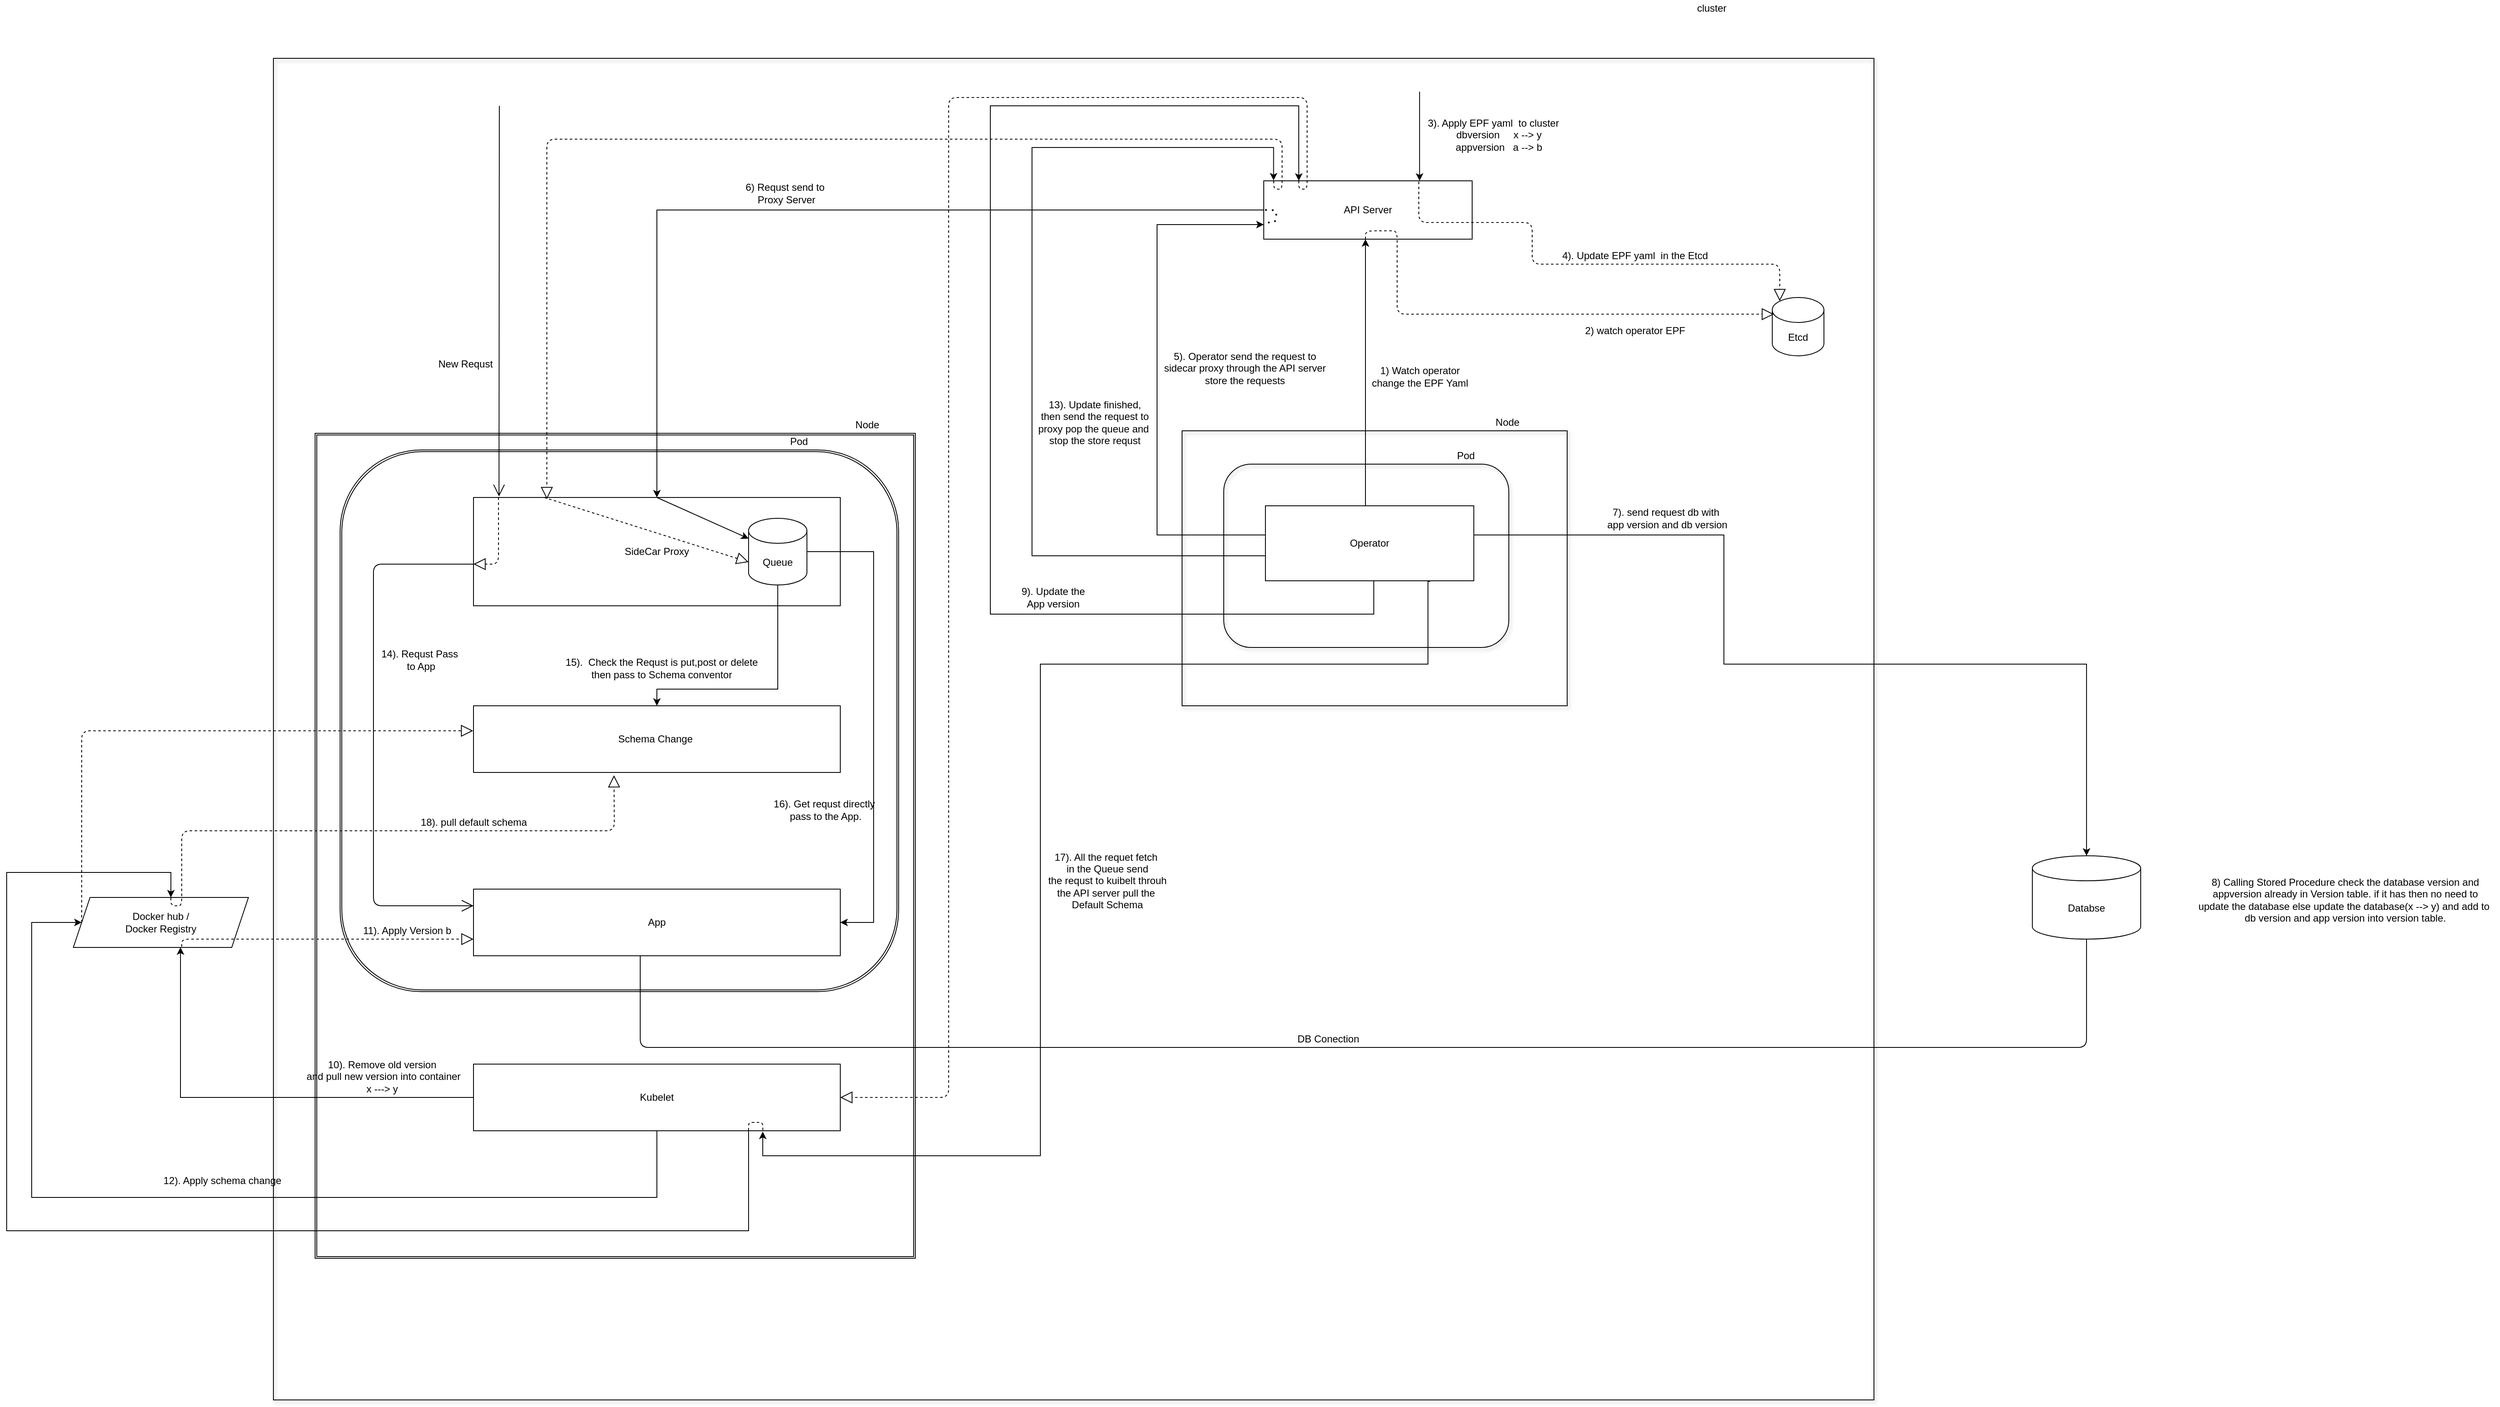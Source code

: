 <mxfile>
    <diagram id="jvFCzQc2yNuLmswQvcY6" name="Page-1">
        <mxGraphModel dx="4647" dy="2660" grid="1" gridSize="10" guides="0" tooltips="1" connect="1" arrows="1" fold="1" page="1" pageScale="1" pageWidth="827" pageHeight="1169" math="0" shadow="0">
            <root>
                <mxCell id="0"/>
                <mxCell id="1" parent="0"/>
                <mxCell id="82" value="Docker hub /&lt;br&gt;Docker Registry" style="shape=parallelogram;perimeter=parallelogramPerimeter;whiteSpace=wrap;html=1;fixedSize=1;" parent="1" vertex="1">
                    <mxGeometry x="310" y="1447" width="210" height="60" as="geometry"/>
                </mxCell>
                <mxCell id="6" value="SideCar Proxy" style="rounded=0;whiteSpace=wrap;html=1;" parent="1" vertex="1">
                    <mxGeometry x="790" y="967" width="440" height="130" as="geometry"/>
                </mxCell>
                <mxCell id="12" value="Schema Change&amp;nbsp;" style="rounded=0;whiteSpace=wrap;html=1;" parent="1" vertex="1">
                    <mxGeometry x="790" y="1217" width="440" height="80" as="geometry"/>
                </mxCell>
                <mxCell id="13" value="App" style="rounded=0;whiteSpace=wrap;html=1;" parent="1" vertex="1">
                    <mxGeometry x="790" y="1437" width="440" height="80" as="geometry"/>
                </mxCell>
                <mxCell id="73" style="edgeStyle=orthogonalEdgeStyle;rounded=0;orthogonalLoop=1;jettySize=auto;html=1;shadow=0;fillColor=none;" parent="1" source="24" edge="1">
                    <mxGeometry relative="1" as="geometry">
                        <mxPoint x="1010" y="967" as="targetPoint"/>
                        <Array as="points">
                            <mxPoint x="1010" y="622"/>
                        </Array>
                    </mxGeometry>
                </mxCell>
                <mxCell id="24" value="API Server" style="rounded=0;whiteSpace=wrap;html=1;" parent="1" vertex="1">
                    <mxGeometry x="1738" y="587" width="250" height="70" as="geometry"/>
                </mxCell>
                <mxCell id="71" style="edgeStyle=orthogonalEdgeStyle;rounded=0;orthogonalLoop=1;jettySize=auto;html=1;shadow=0;fillColor=none;entryX=0;entryY=0.75;entryDx=0;entryDy=0;" parent="1" target="24" edge="1">
                    <mxGeometry relative="1" as="geometry">
                        <mxPoint x="1750" y="267" as="targetPoint"/>
                        <mxPoint x="1740" y="1012" as="sourcePoint"/>
                        <Array as="points">
                            <mxPoint x="1610" y="1012"/>
                            <mxPoint x="1610" y="639"/>
                        </Array>
                    </mxGeometry>
                </mxCell>
                <mxCell id="75" style="edgeStyle=orthogonalEdgeStyle;rounded=0;orthogonalLoop=1;jettySize=auto;html=1;shadow=0;fillColor=none;entryX=0.5;entryY=0;entryDx=0;entryDy=0;entryPerimeter=0;" parent="1" target="77" edge="1">
                    <mxGeometry relative="1" as="geometry">
                        <mxPoint x="1990" y="1012" as="sourcePoint"/>
                        <mxPoint x="2940" y="1347" as="targetPoint"/>
                        <Array as="points">
                            <mxPoint x="2290" y="1012"/>
                            <mxPoint x="2290" y="1167"/>
                            <mxPoint x="2725" y="1167"/>
                        </Array>
                    </mxGeometry>
                </mxCell>
                <mxCell id="79" style="edgeStyle=orthogonalEdgeStyle;rounded=0;orthogonalLoop=1;jettySize=auto;html=1;shadow=0;fillColor=none;" parent="1" target="24" edge="1">
                    <mxGeometry relative="1" as="geometry">
                        <mxPoint x="1780" y="217" as="targetPoint"/>
                        <mxPoint x="1870" y="1067" as="sourcePoint"/>
                        <Array as="points">
                            <mxPoint x="1870" y="1107"/>
                            <mxPoint x="1410" y="1107"/>
                            <mxPoint x="1410" y="497"/>
                            <mxPoint x="1780" y="497"/>
                        </Array>
                    </mxGeometry>
                </mxCell>
                <mxCell id="107" style="edgeStyle=orthogonalEdgeStyle;rounded=0;orthogonalLoop=1;jettySize=auto;html=1;shadow=0;fillColor=none;entryX=0.047;entryY=-0.006;entryDx=0;entryDy=0;entryPerimeter=0;" parent="1" target="24" edge="1">
                    <mxGeometry relative="1" as="geometry">
                        <mxPoint x="1760" y="577" as="targetPoint"/>
                        <mxPoint x="1740" y="1037" as="sourcePoint"/>
                        <Array as="points">
                            <mxPoint x="1460" y="1037"/>
                            <mxPoint x="1460" y="547"/>
                            <mxPoint x="1750" y="547"/>
                        </Array>
                    </mxGeometry>
                </mxCell>
                <mxCell id="125" style="edgeStyle=orthogonalEdgeStyle;rounded=0;orthogonalLoop=1;jettySize=auto;html=1;shadow=0;fillColor=none;exitX=0.79;exitY=1.009;exitDx=0;exitDy=0;exitPerimeter=0;" parent="1" edge="1">
                    <mxGeometry relative="1" as="geometry">
                        <mxPoint x="1137" y="1728" as="targetPoint"/>
                        <mxPoint x="1937.5" y="1067.81" as="sourcePoint"/>
                        <Array as="points">
                            <mxPoint x="1935" y="1068"/>
                            <mxPoint x="1935" y="1167"/>
                            <mxPoint x="1470" y="1167"/>
                            <mxPoint x="1470" y="1757"/>
                            <mxPoint x="1137" y="1757"/>
                        </Array>
                    </mxGeometry>
                </mxCell>
                <mxCell id="137" style="edgeStyle=orthogonalEdgeStyle;rounded=0;orthogonalLoop=1;jettySize=auto;html=1;shadow=0;fillColor=none;" parent="1" edge="1">
                    <mxGeometry relative="1" as="geometry">
                        <mxPoint x="1860" y="657" as="targetPoint"/>
                        <mxPoint x="1860" y="977" as="sourcePoint"/>
                        <Array as="points">
                            <mxPoint x="1860" y="857"/>
                            <mxPoint x="1860" y="857"/>
                        </Array>
                    </mxGeometry>
                </mxCell>
                <mxCell id="103" style="edgeStyle=orthogonalEdgeStyle;rounded=0;orthogonalLoop=1;jettySize=auto;html=1;shadow=0;fillColor=none;" parent="1" source="40" target="82" edge="1">
                    <mxGeometry relative="1" as="geometry">
                        <mxPoint x="350" y="1847" as="targetPoint"/>
                        <Array as="points">
                            <mxPoint x="1010" y="1807"/>
                            <mxPoint x="260" y="1807"/>
                            <mxPoint x="260" y="1477"/>
                        </Array>
                    </mxGeometry>
                </mxCell>
                <mxCell id="131" style="edgeStyle=orthogonalEdgeStyle;rounded=0;orthogonalLoop=1;jettySize=auto;html=1;shadow=0;fillColor=none;" parent="1" source="40" target="82" edge="1">
                    <mxGeometry relative="1" as="geometry">
                        <mxPoint x="480" y="1417" as="targetPoint"/>
                        <Array as="points">
                            <mxPoint x="1120" y="1847"/>
                            <mxPoint x="230" y="1847"/>
                            <mxPoint x="230" y="1417"/>
                            <mxPoint x="427" y="1417"/>
                        </Array>
                    </mxGeometry>
                </mxCell>
                <mxCell id="40" value="Kubelet" style="rounded=0;whiteSpace=wrap;html=1;fillColor=none;" parent="1" vertex="1">
                    <mxGeometry x="790" y="1647" width="440" height="80" as="geometry"/>
                </mxCell>
                <mxCell id="48" value="3). Apply EPF yaml&amp;nbsp; to cluster&lt;br&gt;&amp;nbsp; &amp;nbsp; dbversion&amp;nbsp; &amp;nbsp; &amp;nbsp;x --&amp;gt; y&lt;br&gt;&amp;nbsp; &amp;nbsp; &amp;nbsp;appversion&amp;nbsp; &amp;nbsp;a --&amp;gt; b&amp;nbsp;" style="text;html=1;align=center;verticalAlign=middle;resizable=0;points=[];autosize=1;" parent="1" vertex="1">
                    <mxGeometry x="1928" y="507" width="170" height="50" as="geometry"/>
                </mxCell>
                <mxCell id="50" value="4). Update EPF yaml&amp;nbsp; in the Etcd" style="text;html=1;align=center;verticalAlign=middle;resizable=0;points=[];autosize=1;" parent="1" vertex="1">
                    <mxGeometry x="2088" y="667" width="190" height="20" as="geometry"/>
                </mxCell>
                <mxCell id="51" value="Etcd" style="shape=cylinder3;whiteSpace=wrap;html=1;boundedLbl=1;backgroundOutline=1;size=15;fillColor=none;" parent="1" vertex="1">
                    <mxGeometry x="2348" y="727" width="62" height="70" as="geometry"/>
                </mxCell>
                <mxCell id="56" value="1) Watch operator &lt;br&gt;change the EPF Yaml" style="text;html=1;align=center;verticalAlign=middle;resizable=0;points=[];autosize=1;" parent="1" vertex="1">
                    <mxGeometry x="1860" y="807" width="130" height="30" as="geometry"/>
                </mxCell>
                <mxCell id="61" value="2) watch operator EPF" style="text;html=1;align=center;verticalAlign=middle;resizable=0;points=[];autosize=1;" parent="1" vertex="1">
                    <mxGeometry x="2113" y="757" width="140" height="20" as="geometry"/>
                </mxCell>
                <mxCell id="63" value="5). Operator send the request to &lt;br&gt;sidecar proxy through the API server&lt;br&gt;store the requests" style="text;html=1;align=center;verticalAlign=middle;resizable=0;points=[];autosize=1;" parent="1" vertex="1">
                    <mxGeometry x="1610" y="787" width="210" height="50" as="geometry"/>
                </mxCell>
                <mxCell id="121" style="edgeStyle=orthogonalEdgeStyle;rounded=0;orthogonalLoop=1;jettySize=auto;html=1;shadow=0;fillColor=none;" parent="1" source="65" target="12" edge="1">
                    <mxGeometry relative="1" as="geometry">
                        <Array as="points">
                            <mxPoint x="1155" y="1197"/>
                            <mxPoint x="1010" y="1197"/>
                        </Array>
                    </mxGeometry>
                </mxCell>
                <mxCell id="123" style="edgeStyle=orthogonalEdgeStyle;rounded=0;orthogonalLoop=1;jettySize=auto;html=1;shadow=0;fillColor=none;entryX=1;entryY=0.5;entryDx=0;entryDy=0;" parent="1" source="65" target="13" edge="1">
                    <mxGeometry relative="1" as="geometry">
                        <mxPoint x="1270" y="1527" as="targetPoint"/>
                        <Array as="points">
                            <mxPoint x="1270" y="1032"/>
                            <mxPoint x="1270" y="1477"/>
                        </Array>
                    </mxGeometry>
                </mxCell>
                <mxCell id="65" value="Queue" style="shape=cylinder3;whiteSpace=wrap;html=1;boundedLbl=1;backgroundOutline=1;size=15;fillColor=none;" parent="1" vertex="1">
                    <mxGeometry x="1120" y="992" width="70" height="80" as="geometry"/>
                </mxCell>
                <mxCell id="70" value="" style="endArrow=classic;html=1;shadow=0;fillColor=none;" parent="1" target="65" edge="1">
                    <mxGeometry width="50" height="50" relative="1" as="geometry">
                        <mxPoint x="1010" y="967" as="sourcePoint"/>
                        <mxPoint x="1080" y="1067" as="targetPoint"/>
                    </mxGeometry>
                </mxCell>
                <mxCell id="74" value="6) Requst send to&amp;nbsp;&lt;br&gt;Proxy Server" style="text;html=1;align=center;verticalAlign=middle;resizable=0;points=[];autosize=1;" parent="1" vertex="1">
                    <mxGeometry x="1110" y="587" width="110" height="30" as="geometry"/>
                </mxCell>
                <mxCell id="76" value="7). send request db with&lt;br&gt;&amp;nbsp;app version and db version" style="text;html=1;align=center;verticalAlign=middle;resizable=0;points=[];autosize=1;" parent="1" vertex="1">
                    <mxGeometry x="2140" y="977" width="160" height="30" as="geometry"/>
                </mxCell>
                <mxCell id="77" value="Databse" style="shape=cylinder3;whiteSpace=wrap;html=1;boundedLbl=1;backgroundOutline=1;size=15;fillColor=none;" parent="1" vertex="1">
                    <mxGeometry x="2660" y="1397" width="130" height="100" as="geometry"/>
                </mxCell>
                <mxCell id="78" value="8) Calling Stored Procedure check the database version and&lt;br&gt;appversion already in Version table. if it has then no need to&lt;br&gt;update the database else update the database(x --&amp;gt; y) and add to&amp;nbsp;&lt;br&gt;db version and app version into version table." style="text;html=1;align=center;verticalAlign=middle;resizable=0;points=[];autosize=1;" parent="1" vertex="1">
                    <mxGeometry x="2850" y="1420" width="370" height="60" as="geometry"/>
                </mxCell>
                <mxCell id="90" value="" style="endArrow=block;dashed=1;endFill=0;endSize=12;html=1;shadow=0;entryX=0.032;entryY=0.286;entryDx=0;entryDy=0;entryPerimeter=0;" parent="1" target="51" edge="1">
                    <mxGeometry width="160" relative="1" as="geometry">
                        <mxPoint x="1860" y="657" as="sourcePoint"/>
                        <mxPoint x="2338" y="717" as="targetPoint"/>
                        <Array as="points">
                            <mxPoint x="1860" y="647"/>
                            <mxPoint x="1880" y="647"/>
                            <mxPoint x="1898" y="647"/>
                            <mxPoint x="1898" y="747"/>
                            <mxPoint x="2300" y="747"/>
                        </Array>
                    </mxGeometry>
                </mxCell>
                <mxCell id="93" value="" style="endArrow=none;dashed=1;html=1;dashPattern=1 3;strokeWidth=2;shadow=0;" parent="1" target="24" edge="1">
                    <mxGeometry width="50" height="50" relative="1" as="geometry">
                        <mxPoint x="1743" y="637" as="sourcePoint"/>
                        <mxPoint x="1743" y="617" as="targetPoint"/>
                        <Array as="points">
                            <mxPoint x="1753" y="637"/>
                            <mxPoint x="1753" y="622"/>
                        </Array>
                    </mxGeometry>
                </mxCell>
                <mxCell id="95" value="9). Update the &lt;br&gt;App version" style="text;html=1;align=center;verticalAlign=middle;resizable=0;points=[];autosize=1;" parent="1" vertex="1">
                    <mxGeometry x="1440" y="1072" width="90" height="30" as="geometry"/>
                </mxCell>
                <mxCell id="96" value="" style="endArrow=block;dashed=1;endFill=0;endSize=12;html=1;shadow=0;entryX=1;entryY=0.5;entryDx=0;entryDy=0;" parent="1" source="24" target="40" edge="1">
                    <mxGeometry width="160" relative="1" as="geometry">
                        <mxPoint x="1780" y="217" as="sourcePoint"/>
                        <mxPoint x="1310" y="1757" as="targetPoint"/>
                        <Array as="points">
                            <mxPoint x="1780" y="587"/>
                            <mxPoint x="1780" y="597"/>
                            <mxPoint x="1790" y="597"/>
                            <mxPoint x="1790" y="487"/>
                            <mxPoint x="1600" y="487"/>
                            <mxPoint x="1470" y="487"/>
                            <mxPoint x="1360" y="487"/>
                            <mxPoint x="1360" y="1687"/>
                        </Array>
                    </mxGeometry>
                </mxCell>
                <mxCell id="98" style="edgeStyle=orthogonalEdgeStyle;rounded=0;orthogonalLoop=1;jettySize=auto;html=1;entryX=0.612;entryY=0.997;entryDx=0;entryDy=0;entryPerimeter=0;shadow=0;fillColor=none;" parent="1" source="40" target="82" edge="1">
                    <mxGeometry relative="1" as="geometry">
                        <Array as="points">
                            <mxPoint x="439" y="1687"/>
                        </Array>
                    </mxGeometry>
                </mxCell>
                <mxCell id="99" value="10). Remove old version&lt;br&gt;&amp;nbsp;and pull new version into container&lt;br&gt;x ---&amp;gt; y" style="text;html=1;align=center;verticalAlign=middle;resizable=0;points=[];autosize=1;" parent="1" vertex="1">
                    <mxGeometry x="580" y="1637" width="200" height="50" as="geometry"/>
                </mxCell>
                <mxCell id="100" value="" style="endArrow=block;dashed=1;endFill=0;endSize=12;html=1;shadow=0;fillColor=none;entryX=0;entryY=0.75;entryDx=0;entryDy=0;" parent="1" target="13" edge="1">
                    <mxGeometry width="160" relative="1" as="geometry">
                        <mxPoint x="440" y="1506" as="sourcePoint"/>
                        <mxPoint x="600" y="1497" as="targetPoint"/>
                        <Array as="points">
                            <mxPoint x="440" y="1497"/>
                        </Array>
                    </mxGeometry>
                </mxCell>
                <mxCell id="102" value="11). Apply Version b" style="text;html=1;align=center;verticalAlign=middle;resizable=0;points=[];autosize=1;" parent="1" vertex="1">
                    <mxGeometry x="650" y="1477" width="120" height="20" as="geometry"/>
                </mxCell>
                <mxCell id="105" value="" style="endArrow=block;dashed=1;endFill=0;endSize=12;html=1;shadow=0;fillColor=none;exitX=0;exitY=0.5;exitDx=0;exitDy=0;entryX=-0.001;entryY=0.375;entryDx=0;entryDy=0;entryPerimeter=0;" parent="1" source="82" target="12" edge="1">
                    <mxGeometry width="160" relative="1" as="geometry">
                        <mxPoint x="370" y="1397" as="sourcePoint"/>
                        <mxPoint x="780" y="1247" as="targetPoint"/>
                        <Array as="points">
                            <mxPoint x="320" y="1247"/>
                        </Array>
                    </mxGeometry>
                </mxCell>
                <mxCell id="106" value="12). Apply schema change&amp;nbsp;" style="text;html=1;align=center;verticalAlign=middle;resizable=0;points=[];autosize=1;" parent="1" vertex="1">
                    <mxGeometry x="410" y="1777" width="160" height="20" as="geometry"/>
                </mxCell>
                <mxCell id="108" value="13). Update finished, &lt;br&gt;then send the request to&lt;br&gt;proxy pop the queue and&amp;nbsp;&lt;br&gt;stop the store requst" style="text;html=1;align=center;verticalAlign=middle;resizable=0;points=[];autosize=1;" parent="1" vertex="1">
                    <mxGeometry x="1460" y="847" width="150" height="60" as="geometry"/>
                </mxCell>
                <mxCell id="110" value="" style="endArrow=block;dashed=1;endFill=0;endSize=12;html=1;shadow=0;fillColor=none;entryX=0.2;entryY=0.015;entryDx=0;entryDy=0;entryPerimeter=0;exitX=0.048;exitY=0;exitDx=0;exitDy=0;exitPerimeter=0;" parent="1" source="24" target="6" edge="1">
                    <mxGeometry width="160" relative="1" as="geometry">
                        <mxPoint x="1840" y="237" as="sourcePoint"/>
                        <mxPoint x="890" y="957" as="targetPoint"/>
                        <Array as="points">
                            <mxPoint x="1750" y="597"/>
                            <mxPoint x="1760" y="597"/>
                            <mxPoint x="1760" y="537"/>
                            <mxPoint x="878" y="537"/>
                        </Array>
                    </mxGeometry>
                </mxCell>
                <mxCell id="116" value="" style="endArrow=block;dashed=1;endFill=0;endSize=12;html=1;shadow=0;fillColor=none;exitX=0.193;exitY=0;exitDx=0;exitDy=0;exitPerimeter=0;entryX=0;entryY=0;entryDx=0;entryDy=52.5;entryPerimeter=0;" parent="1" source="6" target="65" edge="1">
                    <mxGeometry width="160" relative="1" as="geometry">
                        <mxPoint x="860" y="997" as="sourcePoint"/>
                        <mxPoint x="1020" y="997" as="targetPoint"/>
                    </mxGeometry>
                </mxCell>
                <mxCell id="117" value="" style="endArrow=open;endFill=1;endSize=12;html=1;shadow=0;fillColor=none;exitX=0;exitY=0.615;exitDx=0;exitDy=0;exitPerimeter=0;entryX=0;entryY=0.25;entryDx=0;entryDy=0;" parent="1" source="6" target="13" edge="1">
                    <mxGeometry width="160" relative="1" as="geometry">
                        <mxPoint x="630" y="1065.82" as="sourcePoint"/>
                        <mxPoint x="680" y="1407" as="targetPoint"/>
                        <Array as="points">
                            <mxPoint x="670" y="1047"/>
                            <mxPoint x="670" y="1457"/>
                        </Array>
                    </mxGeometry>
                </mxCell>
                <mxCell id="118" value="14). Requst Pass&lt;br&gt;&amp;nbsp;to App" style="text;html=1;align=center;verticalAlign=middle;resizable=0;points=[];autosize=1;" parent="1" vertex="1">
                    <mxGeometry x="670" y="1147" width="110" height="30" as="geometry"/>
                </mxCell>
                <mxCell id="119" value="" style="endArrow=open;endFill=1;endSize=12;html=1;shadow=0;fillColor=none;entryX=0.065;entryY=-0.01;entryDx=0;entryDy=0;entryPerimeter=0;" parent="1" edge="1">
                    <mxGeometry width="160" relative="1" as="geometry">
                        <mxPoint x="821" y="497" as="sourcePoint"/>
                        <mxPoint x="820.6" y="965.7" as="targetPoint"/>
                    </mxGeometry>
                </mxCell>
                <mxCell id="120" value="New Requst" style="text;html=1;align=center;verticalAlign=middle;resizable=0;points=[];autosize=1;" parent="1" vertex="1">
                    <mxGeometry x="740" y="797" width="80" height="20" as="geometry"/>
                </mxCell>
                <mxCell id="122" value="15).&amp;nbsp; Check the Requst is put,post or delete&amp;nbsp;&lt;br&gt;then pass to Schema conventor&amp;nbsp;" style="text;html=1;align=center;verticalAlign=middle;resizable=0;points=[];autosize=1;" parent="1" vertex="1">
                    <mxGeometry x="892" y="1157" width="250" height="30" as="geometry"/>
                </mxCell>
                <mxCell id="124" value="16). Get requst directly&amp;nbsp;&lt;br&gt;pass to the App." style="text;html=1;align=center;verticalAlign=middle;resizable=0;points=[];autosize=1;" parent="1" vertex="1">
                    <mxGeometry x="1142" y="1327" width="140" height="30" as="geometry"/>
                </mxCell>
                <mxCell id="130" value="17). All the requet fetch&amp;nbsp;&lt;br&gt;in the Queue send&lt;br&gt;the requst to kuibelt throuh&lt;br&gt;the API server pull the&amp;nbsp;&lt;br&gt;Default Schema" style="text;html=1;align=center;verticalAlign=middle;resizable=0;points=[];autosize=1;" parent="1" vertex="1">
                    <mxGeometry x="1470" y="1387" width="160" height="80" as="geometry"/>
                </mxCell>
                <mxCell id="132" value="" style="endArrow=block;dashed=1;endFill=0;endSize=12;html=1;shadow=0;fillColor=none;entryX=0.383;entryY=1.042;entryDx=0;entryDy=0;entryPerimeter=0;exitX=0.557;exitY=0.008;exitDx=0;exitDy=0;exitPerimeter=0;" parent="1" source="82" target="12" edge="1">
                    <mxGeometry width="160" relative="1" as="geometry">
                        <mxPoint x="440" y="1437" as="sourcePoint"/>
                        <mxPoint x="1010" y="1367" as="targetPoint"/>
                        <Array as="points">
                            <mxPoint x="427" y="1457"/>
                            <mxPoint x="440" y="1457"/>
                            <mxPoint x="440" y="1367"/>
                            <mxPoint x="959" y="1367"/>
                        </Array>
                    </mxGeometry>
                </mxCell>
                <mxCell id="133" value="18). pull default schema" style="text;html=1;align=center;verticalAlign=middle;resizable=0;points=[];autosize=1;" parent="1" vertex="1">
                    <mxGeometry x="720" y="1347" width="140" height="20" as="geometry"/>
                </mxCell>
                <mxCell id="135" value="" style="endArrow=none;dashed=1;html=1;shadow=0;fillColor=none;exitX=0.789;exitY=0.99;exitDx=0;exitDy=0;exitPerimeter=0;entryX=0.75;entryY=1;entryDx=0;entryDy=0;" parent="1" source="40" target="40" edge="1">
                    <mxGeometry width="50" height="50" relative="1" as="geometry">
                        <mxPoint x="1130" y="1757" as="sourcePoint"/>
                        <mxPoint x="1180" y="1707" as="targetPoint"/>
                        <Array as="points">
                            <mxPoint x="1137" y="1717"/>
                            <mxPoint x="1130" y="1717"/>
                            <mxPoint x="1120" y="1717"/>
                        </Array>
                    </mxGeometry>
                </mxCell>
                <mxCell id="138" value="" style="endArrow=classic;html=1;shadow=0;fillColor=none;" parent="1" edge="1">
                    <mxGeometry width="50" height="50" relative="1" as="geometry">
                        <mxPoint x="1924.9" y="480" as="sourcePoint"/>
                        <mxPoint x="1924.9" y="587" as="targetPoint"/>
                        <Array as="points">
                            <mxPoint x="1924.9" y="560"/>
                        </Array>
                    </mxGeometry>
                </mxCell>
                <mxCell id="139" value="" style="endArrow=block;dashed=1;endFill=0;endSize=12;html=1;shadow=0;fillColor=none;entryX=0.145;entryY=0;entryDx=0;entryDy=4.35;entryPerimeter=0;" parent="1" target="51" edge="1">
                    <mxGeometry width="160" relative="1" as="geometry">
                        <mxPoint x="1924" y="588" as="sourcePoint"/>
                        <mxPoint x="2340" y="687" as="targetPoint"/>
                        <Array as="points">
                            <mxPoint x="1924" y="637"/>
                            <mxPoint x="2060" y="637"/>
                            <mxPoint x="2060" y="687"/>
                            <mxPoint x="2357" y="687"/>
                        </Array>
                    </mxGeometry>
                </mxCell>
                <mxCell id="144" value="" style="endArrow=block;dashed=1;endFill=0;endSize=12;html=1;shadow=0;fillColor=none;" parent="1" edge="1">
                    <mxGeometry width="160" relative="1" as="geometry">
                        <mxPoint x="820" y="967" as="sourcePoint"/>
                        <mxPoint x="790" y="1047" as="targetPoint"/>
                        <Array as="points">
                            <mxPoint x="820" y="1047"/>
                        </Array>
                    </mxGeometry>
                </mxCell>
                <mxCell id="146" value="" style="shape=ext;double=1;rounded=1;whiteSpace=wrap;html=1;fillColor=none;" parent="1" vertex="1">
                    <mxGeometry x="630" y="910" width="670" height="650" as="geometry"/>
                </mxCell>
                <mxCell id="147" value="" style="shape=ext;double=1;rounded=0;whiteSpace=wrap;html=1;fillColor=none;" parent="1" vertex="1">
                    <mxGeometry x="600" y="890" width="720" height="990" as="geometry"/>
                </mxCell>
                <mxCell id="152" value="Operator" style="rounded=0;whiteSpace=wrap;html=1;fillColor=none;" parent="1" vertex="1">
                    <mxGeometry x="1740" y="977" width="250" height="90" as="geometry"/>
                </mxCell>
                <mxCell id="153" value="" style="rounded=1;whiteSpace=wrap;html=1;fillColor=none;shadow=1;" parent="1" vertex="1">
                    <mxGeometry x="1690" y="927" width="342" height="220" as="geometry"/>
                </mxCell>
                <mxCell id="155" value="" style="rounded=0;whiteSpace=wrap;html=1;fillColor=none;shadow=1;" parent="1" vertex="1">
                    <mxGeometry x="1640" y="887" width="462" height="330" as="geometry"/>
                </mxCell>
                <mxCell id="156" value="" style="endArrow=none;html=1;shadow=0;fillColor=none;entryX=0.5;entryY=1;entryDx=0;entryDy=0;entryPerimeter=0;" parent="1" target="77" edge="1">
                    <mxGeometry width="50" height="50" relative="1" as="geometry">
                        <mxPoint x="990" y="1517" as="sourcePoint"/>
                        <mxPoint x="2410" y="1647" as="targetPoint"/>
                        <Array as="points">
                            <mxPoint x="990" y="1517"/>
                            <mxPoint x="990" y="1567"/>
                            <mxPoint x="990" y="1627"/>
                            <mxPoint x="2405" y="1627"/>
                            <mxPoint x="2725" y="1627"/>
                        </Array>
                    </mxGeometry>
                </mxCell>
                <mxCell id="157" value="DB Conection" style="text;html=1;align=center;verticalAlign=middle;resizable=0;points=[];autosize=1;" parent="1" vertex="1">
                    <mxGeometry x="1770" y="1607" width="90" height="20" as="geometry"/>
                </mxCell>
                <mxCell id="158" value="Node" style="text;html=1;align=center;verticalAlign=middle;resizable=0;points=[];autosize=1;" parent="1" vertex="1">
                    <mxGeometry x="1242" y="870" width="40" height="20" as="geometry"/>
                </mxCell>
                <mxCell id="159" value="Pod" style="text;html=1;align=center;verticalAlign=middle;resizable=0;points=[];autosize=1;" parent="1" vertex="1">
                    <mxGeometry x="1160" y="890" width="40" height="20" as="geometry"/>
                </mxCell>
                <mxCell id="160" value="Pod" style="text;html=1;align=center;verticalAlign=middle;resizable=0;points=[];autosize=1;" parent="1" vertex="1">
                    <mxGeometry x="1960" y="907" width="40" height="20" as="geometry"/>
                </mxCell>
                <mxCell id="161" value="Node" style="text;html=1;align=center;verticalAlign=middle;resizable=0;points=[];autosize=1;" parent="1" vertex="1">
                    <mxGeometry x="2010" y="867" width="40" height="20" as="geometry"/>
                </mxCell>
                <mxCell id="162" value="" style="rounded=0;whiteSpace=wrap;html=1;shadow=1;fillColor=none;" parent="1" vertex="1">
                    <mxGeometry x="550" y="440" width="1920" height="1610" as="geometry"/>
                </mxCell>
                <mxCell id="163" value="cluster" style="text;html=1;align=center;verticalAlign=middle;resizable=0;points=[];autosize=1;" parent="1" vertex="1">
                    <mxGeometry x="2250" y="370" width="50" height="20" as="geometry"/>
                </mxCell>
            </root>
        </mxGraphModel>
    </diagram>
</mxfile>